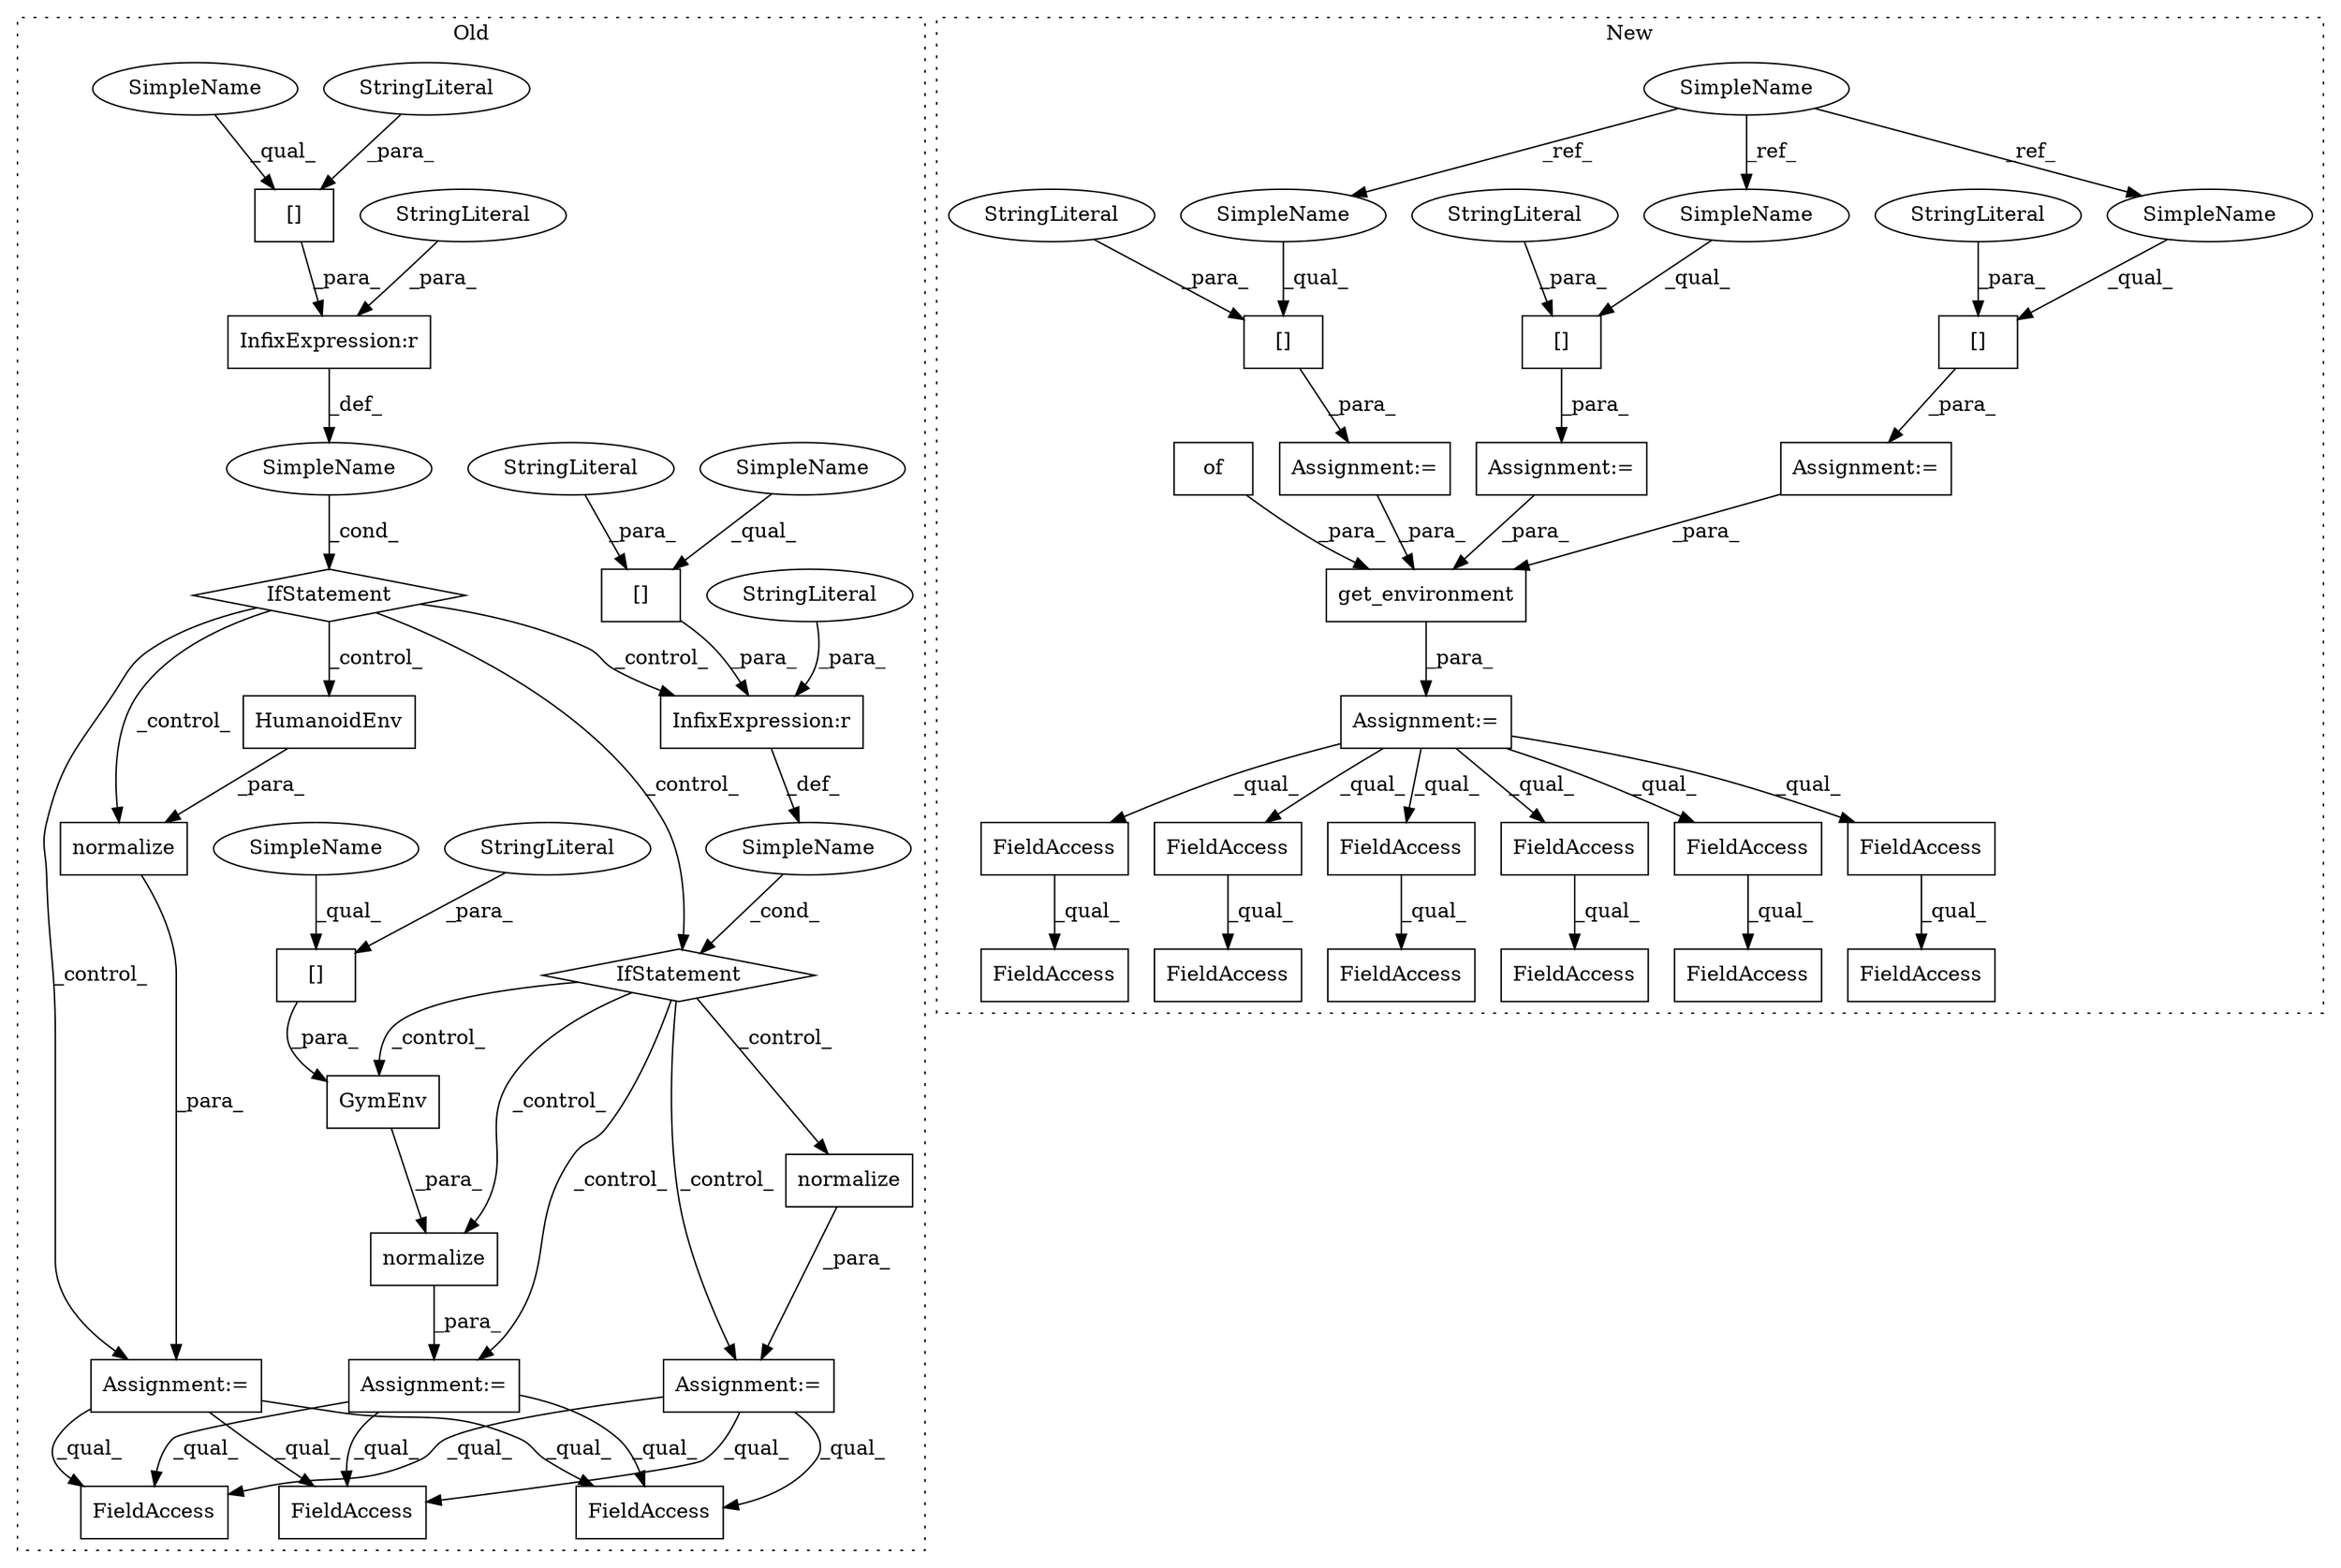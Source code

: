 digraph G {
subgraph cluster0 {
1 [label="HumanoidEnv" a="32" s="2646" l="13" shape="box"];
3 [label="normalize" a="32" s="2636,2659" l="10,1" shape="box"];
4 [label="InfixExpression:r" a="27" s="2602" l="4" shape="box"];
5 [label="normalize" a="32" s="2783,2820" l="10,1" shape="box"];
6 [label="IfStatement" a="25" s="2579,2622" l="4,2" shape="diamond"];
7 [label="normalize" a="32" s="2734,2756" l="10,1" shape="box"];
8 [label="[]" a="2" s="2583,2601" l="8,1" shape="box"];
9 [label="SimpleName" a="42" s="" l="" shape="ellipse"];
10 [label="StringLiteral" a="45" s="2606" l="16" shape="ellipse"];
11 [label="StringLiteral" a="45" s="2591" l="10" shape="ellipse"];
12 [label="Assignment:=" a="7" s="2782" l="1" shape="box"];
15 [label="Assignment:=" a="7" s="2635" l="1" shape="box"];
16 [label="Assignment:=" a="7" s="2733" l="1" shape="box"];
17 [label="IfStatement" a="25" s="2678,2720" l="4,2" shape="diamond"];
18 [label="SimpleName" a="42" s="" l="" shape="ellipse"];
19 [label="InfixExpression:r" a="27" s="2701" l="4" shape="box"];
20 [label="[]" a="2" s="2682,2700" l="8,1" shape="box"];
21 [label="StringLiteral" a="45" s="2690" l="10" shape="ellipse"];
22 [label="StringLiteral" a="45" s="2705" l="15" shape="ellipse"];
25 [label="[]" a="2" s="2800,2818" l="8,1" shape="box"];
26 [label="GymEnv" a="32" s="2793,2819" l="7,1" shape="box"];
27 [label="FieldAccess" a="22" s="2885" l="8" shape="box"];
32 [label="StringLiteral" a="45" s="2808" l="10" shape="ellipse"];
49 [label="FieldAccess" a="22" s="3279" l="8" shape="box"];
50 [label="FieldAccess" a="22" s="3232" l="8" shape="box"];
54 [label="SimpleName" a="42" s="2583" l="7" shape="ellipse"];
55 [label="SimpleName" a="42" s="2800" l="7" shape="ellipse"];
56 [label="SimpleName" a="42" s="2682" l="7" shape="ellipse"];
label = "Old";
style="dotted";
}
subgraph cluster1 {
2 [label="[]" a="2" s="2283,2299" l="8,1" shape="box"];
13 [label="Assignment:=" a="7" s="2282" l="1" shape="box"];
14 [label="Assignment:=" a="7" s="2309" l="1" shape="box"];
23 [label="SimpleName" a="42" s="1758" l="7" shape="ellipse"];
24 [label="[]" a="2" s="2255,2269" l="8,1" shape="box"];
28 [label="StringLiteral" a="45" s="2291" l="8" shape="ellipse"];
29 [label="[]" a="2" s="2225,2243" l="8,1" shape="box"];
30 [label="StringLiteral" a="45" s="2263" l="6" shape="ellipse"];
31 [label="StringLiteral" a="45" s="2233" l="10" shape="ellipse"];
33 [label="FieldAccess" a="22" s="2845" l="21" shape="box"];
34 [label="FieldAccess" a="22" s="2786" l="16" shape="box"];
35 [label="FieldAccess" a="22" s="2786" l="22" shape="box"];
36 [label="FieldAccess" a="22" s="2845" l="27" shape="box"];
37 [label="FieldAccess" a="22" s="2414" l="21" shape="box"];
38 [label="FieldAccess" a="22" s="2414" l="27" shape="box"];
39 [label="FieldAccess" a="22" s="2911" l="27" shape="box"];
40 [label="FieldAccess" a="22" s="2758" l="27" shape="box"];
41 [label="FieldAccess" a="22" s="2758" l="21" shape="box"];
42 [label="FieldAccess" a="22" s="2911" l="21" shape="box"];
43 [label="FieldAccess" a="22" s="2939" l="22" shape="box"];
44 [label="FieldAccess" a="22" s="2939" l="16" shape="box"];
45 [label="of" a="32" s="2351" l="4" shape="box"];
46 [label="Assignment:=" a="7" s="2254" l="1" shape="box"];
47 [label="Assignment:=" a="7" s="2224" l="1" shape="box"];
48 [label="get_environment" a="32" s="2310,2355" l="16,1" shape="box"];
51 [label="SimpleName" a="42" s="2255" l="7" shape="ellipse"];
52 [label="SimpleName" a="42" s="2283" l="7" shape="ellipse"];
53 [label="SimpleName" a="42" s="2225" l="7" shape="ellipse"];
label = "New";
style="dotted";
}
1 -> 3 [label="_para_"];
2 -> 13 [label="_para_"];
3 -> 15 [label="_para_"];
4 -> 9 [label="_def_"];
5 -> 12 [label="_para_"];
6 -> 17 [label="_control_"];
6 -> 15 [label="_control_"];
6 -> 19 [label="_control_"];
6 -> 1 [label="_control_"];
6 -> 3 [label="_control_"];
7 -> 16 [label="_para_"];
8 -> 4 [label="_para_"];
9 -> 6 [label="_cond_"];
10 -> 4 [label="_para_"];
11 -> 8 [label="_para_"];
12 -> 49 [label="_qual_"];
12 -> 50 [label="_qual_"];
12 -> 27 [label="_qual_"];
13 -> 48 [label="_para_"];
14 -> 33 [label="_qual_"];
14 -> 37 [label="_qual_"];
14 -> 44 [label="_qual_"];
14 -> 34 [label="_qual_"];
14 -> 41 [label="_qual_"];
14 -> 42 [label="_qual_"];
15 -> 49 [label="_qual_"];
15 -> 50 [label="_qual_"];
15 -> 27 [label="_qual_"];
16 -> 49 [label="_qual_"];
16 -> 27 [label="_qual_"];
16 -> 50 [label="_qual_"];
17 -> 12 [label="_control_"];
17 -> 26 [label="_control_"];
17 -> 5 [label="_control_"];
17 -> 16 [label="_control_"];
17 -> 7 [label="_control_"];
18 -> 17 [label="_cond_"];
19 -> 18 [label="_def_"];
20 -> 19 [label="_para_"];
21 -> 20 [label="_para_"];
22 -> 19 [label="_para_"];
23 -> 53 [label="_ref_"];
23 -> 51 [label="_ref_"];
23 -> 52 [label="_ref_"];
24 -> 46 [label="_para_"];
25 -> 26 [label="_para_"];
26 -> 5 [label="_para_"];
28 -> 2 [label="_para_"];
29 -> 47 [label="_para_"];
30 -> 24 [label="_para_"];
31 -> 29 [label="_para_"];
32 -> 25 [label="_para_"];
33 -> 36 [label="_qual_"];
34 -> 35 [label="_qual_"];
37 -> 38 [label="_qual_"];
41 -> 40 [label="_qual_"];
42 -> 39 [label="_qual_"];
44 -> 43 [label="_qual_"];
45 -> 48 [label="_para_"];
46 -> 48 [label="_para_"];
47 -> 48 [label="_para_"];
48 -> 14 [label="_para_"];
51 -> 24 [label="_qual_"];
52 -> 2 [label="_qual_"];
53 -> 29 [label="_qual_"];
54 -> 8 [label="_qual_"];
55 -> 25 [label="_qual_"];
56 -> 20 [label="_qual_"];
}